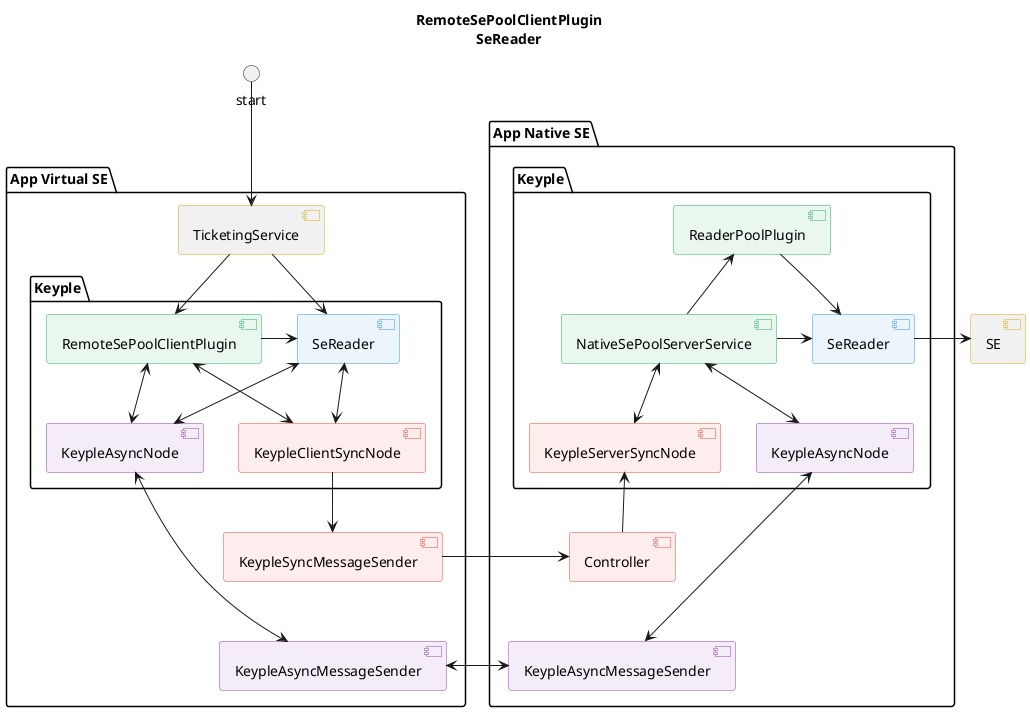 @startuml
title
    RemoteSePoolClientPlugin
    SeReader
end title

' == THEME ==

'Couleurs issues de : https://htmlcolorcodes.com/fr/tableau-de-couleur/tableau-de-couleur-design-plat/
skinparam Shadowing false
skinparam component {
    BorderColor #D4AC0D
    ' Red
    BackgroundColor<<red>> #FDEDEC
    BorderColor<<red>> #E74C3C
    ' Purple
    BackgroundColor<<purple>> #F4ECF7
    BorderColor<<purple>> #8E44AD
    ' blue
    BackgroundColor<<blue>> #EBF5FB
    BorderColor<<blue>> #3498DB
    ' Green
    BackgroundColor<<green>> #E9F7EF
    BorderColor<<green>> #27AE60
    ' Grey
    BackgroundColor<<grey>> #EAECEE
    BorderColor<<grey>> #2C3E50
}
hide <<red>> stereotype
hide <<purple>> stereotype
hide <<blue>> stereotype
hide <<green>> stereotype
hide <<grey>> stereotype

' == CONTENT ==

package "App Virtual SE" {
    [TicketingService] as master
    package "Keyple" as virtualKeyple {
        [SeReader] as virtualReader <<blue>>
        [RemoteSePoolClientPlugin] <<green>>
        [KeypleClientSyncNode] <<red>>
        [KeypleAsyncNode] as virtualAsyncNode <<purple>>
    }
    [KeypleSyncMessageSender] <<red>>
    [KeypleAsyncMessageSender] as virtualAsyncSender <<purple>>
}
[SE]
package "App Native SE" {
    package "Keyple" as nativeKeyple {
        [SeReader] as nativeReader <<blue>>
        [ReaderPoolPlugin] <<green>>
        [NativeSePoolServerService] <<green>>
        [KeypleServerSyncNode] <<red>>
        [KeypleAsyncNode] as nativeAsyncNode <<purple>>
    }
    [Controller] <<red>>
    [KeypleAsyncMessageSender] as nativeAsyncSender <<purple>>
}

'utilisation
master <-up- start
master --> virtualReader
master --> [RemoteSePoolClientPlugin]
[RemoteSePoolClientPlugin] -> virtualReader
[RemoteSePoolClientPlugin] <--> [KeypleClientSyncNode]
[RemoteSePoolClientPlugin] <--> virtualAsyncNode
virtualReader <--> [KeypleClientSyncNode]
virtualReader <--> virtualAsyncNode
[KeypleClientSyncNode] --> [KeypleSyncMessageSender]
virtualAsyncNode <--> virtualAsyncSender

[ReaderPoolPlugin] --> nativeReader
nativeReader -right-> [SE]
[NativeSePoolServerService] -up-> [ReaderPoolPlugin]
[NativeSePoolServerService] -right-> nativeReader
[NativeSePoolServerService] <--> [KeypleServerSyncNode]
[NativeSePoolServerService] <--> nativeAsyncNode
[Controller] -up-> [KeypleServerSyncNode]
nativeAsyncSender <-up-> nativeAsyncNode

[KeypleSyncMessageSender] -> [Controller]
virtualAsyncSender <-> nativeAsyncSender

' == LAYOUT ==
[KeypleSyncMessageSender] -[hidden]- virtualAsyncSender
[Controller] -[hidden]- nativeAsyncSender
virtualAsyncNode -[hidden]right- [KeypleClientSyncNode]
[KeypleServerSyncNode] -[hidden]right- nativeAsyncNode
'nativeAsyncNode -[hidden]right- [KeypleClientSyncNode]

@enduml